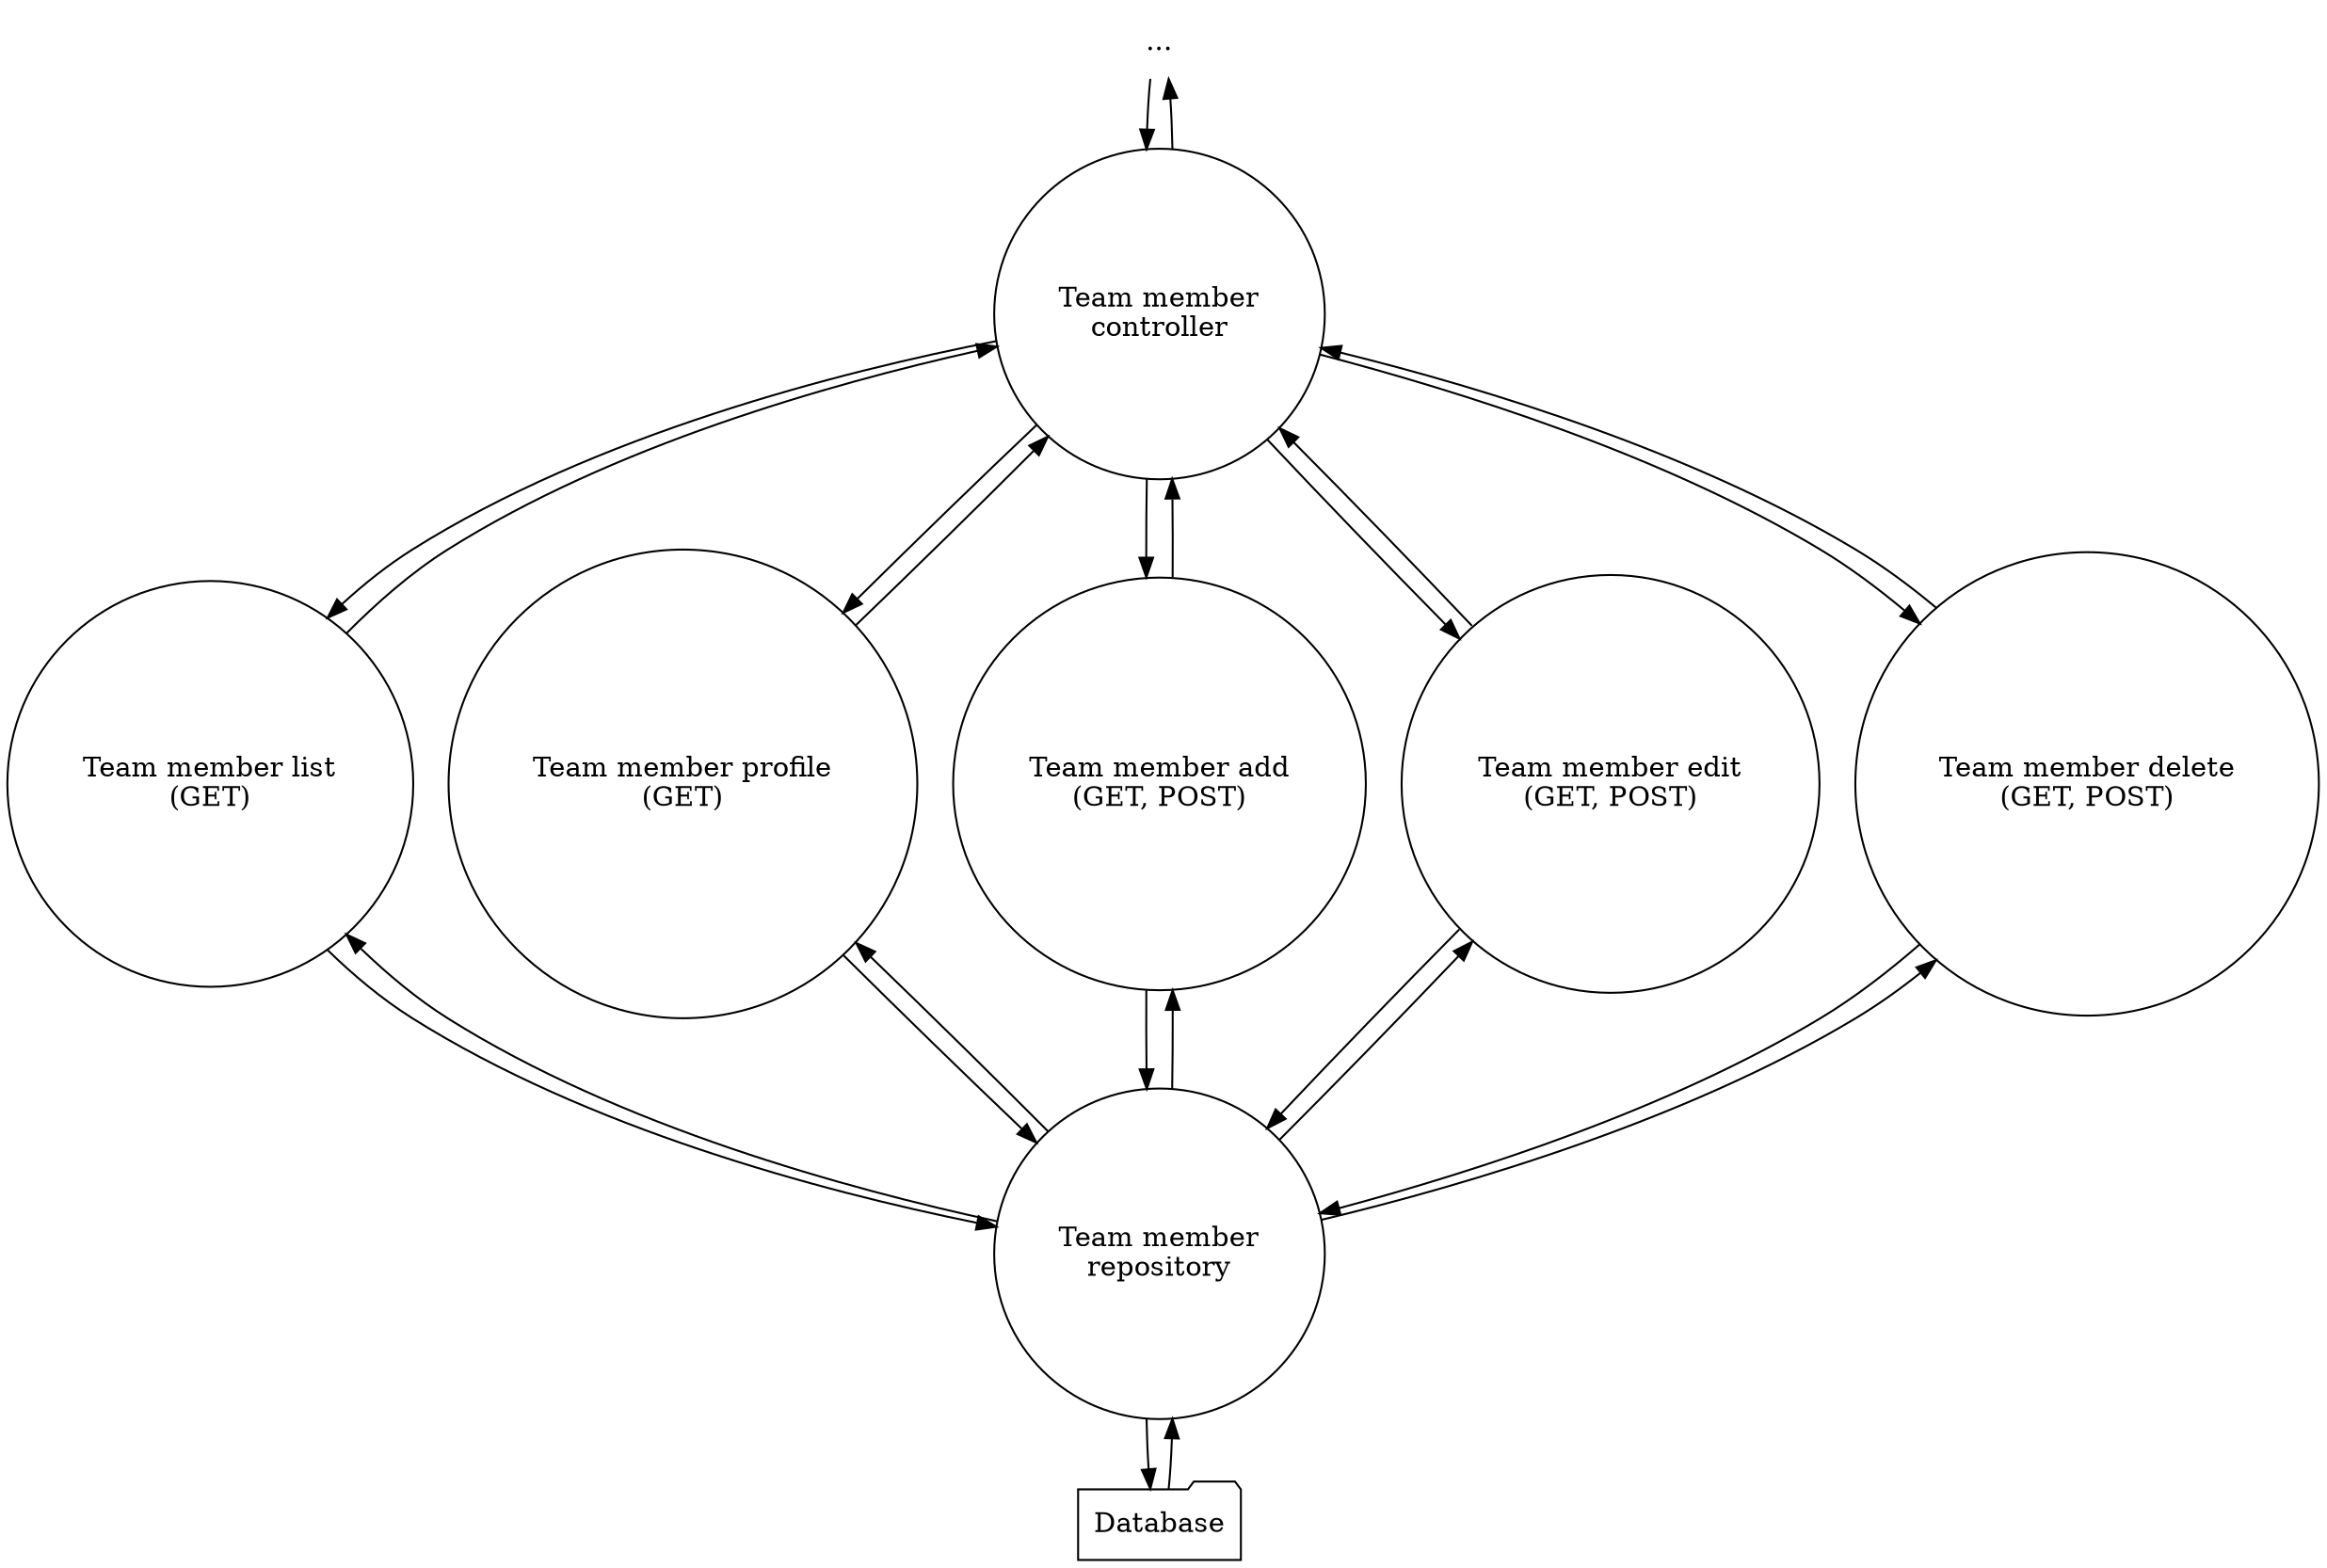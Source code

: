 digraph data_flow_diagram {
    node [ shape = circle ]
    
    "..." [ shape = none ]
    
    "..." -> "Team member\ncontroller" -> "..."
    
    "Team member\ncontroller"
    
    subgraph actions {
        rank = same
        
        "Team member list\n(GET)"
        "Team member profile\n(GET)"
        "Team member add\n(GET, POST)"
        "Team member edit\n(GET, POST)"
        "Team member delete\n(GET, POST)"
    }
    
    "Team member\ncontroller" -> {
        "Team member list\n(GET)"
        "Team member profile\n(GET)"
        "Team member add\n(GET, POST)"
        "Team member edit\n(GET, POST)"
        "Team member delete\n(GET, POST)"
    } -> "Team member\ncontroller"
    
    "Team member\nrepository" -> {
        "Team member list\n(GET)"
        "Team member profile\n(GET)"
        "Team member add\n(GET, POST)"
        "Team member edit\n(GET, POST)"
        "Team member delete\n(GET, POST)"
        Database [ shape = folder ]
    } -> "Team member\nrepository"
}
